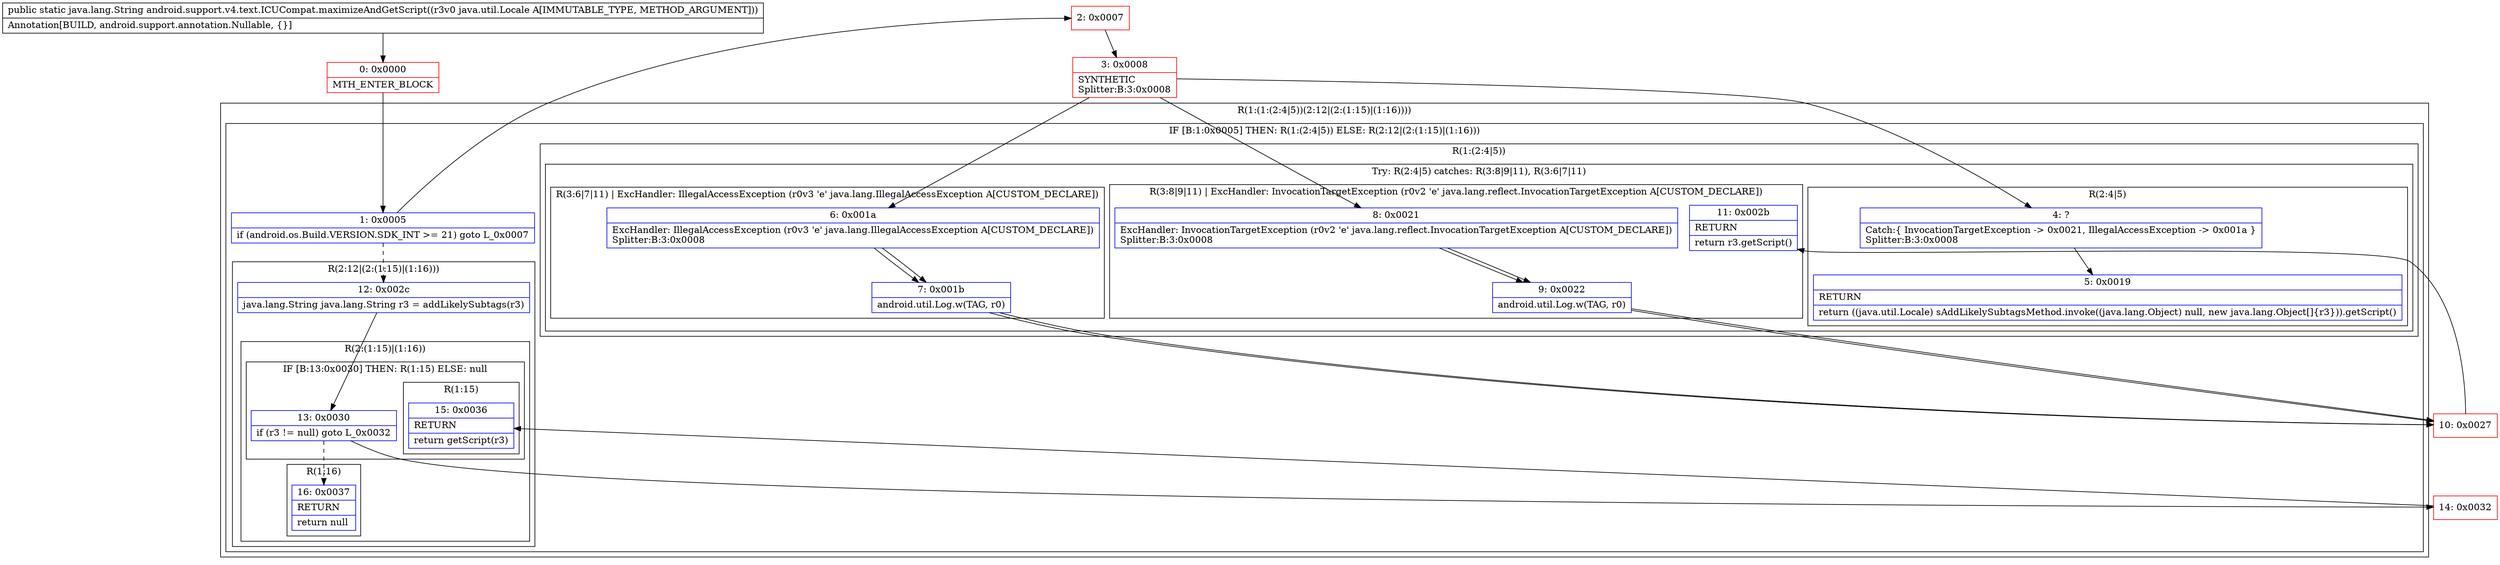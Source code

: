 digraph "CFG forandroid.support.v4.text.ICUCompat.maximizeAndGetScript(Ljava\/util\/Locale;)Ljava\/lang\/String;" {
subgraph cluster_Region_1747936680 {
label = "R(1:(1:(2:4|5))(2:12|(2:(1:15)|(1:16))))";
node [shape=record,color=blue];
subgraph cluster_IfRegion_722541665 {
label = "IF [B:1:0x0005] THEN: R(1:(2:4|5)) ELSE: R(2:12|(2:(1:15)|(1:16)))";
node [shape=record,color=blue];
Node_1 [shape=record,label="{1\:\ 0x0005|if (android.os.Build.VERSION.SDK_INT \>= 21) goto L_0x0007\l}"];
subgraph cluster_Region_1644404373 {
label = "R(1:(2:4|5))";
node [shape=record,color=blue];
subgraph cluster_TryCatchRegion_365912304 {
label = "Try: R(2:4|5) catches: R(3:8|9|11), R(3:6|7|11)";
node [shape=record,color=blue];
subgraph cluster_Region_106845636 {
label = "R(2:4|5)";
node [shape=record,color=blue];
Node_4 [shape=record,label="{4\:\ ?|Catch:\{ InvocationTargetException \-\> 0x0021, IllegalAccessException \-\> 0x001a \}\lSplitter:B:3:0x0008\l}"];
Node_5 [shape=record,label="{5\:\ 0x0019|RETURN\l|return ((java.util.Locale) sAddLikelySubtagsMethod.invoke((java.lang.Object) null, new java.lang.Object[]\{r3\})).getScript()\l}"];
}
subgraph cluster_Region_630174586 {
label = "R(3:8|9|11) | ExcHandler: InvocationTargetException (r0v2 'e' java.lang.reflect.InvocationTargetException A[CUSTOM_DECLARE])\l";
node [shape=record,color=blue];
Node_8 [shape=record,label="{8\:\ 0x0021|ExcHandler: InvocationTargetException (r0v2 'e' java.lang.reflect.InvocationTargetException A[CUSTOM_DECLARE])\lSplitter:B:3:0x0008\l}"];
Node_9 [shape=record,label="{9\:\ 0x0022|android.util.Log.w(TAG, r0)\l}"];
Node_11 [shape=record,label="{11\:\ 0x002b|RETURN\l|return r3.getScript()\l}"];
}
subgraph cluster_Region_1527150184 {
label = "R(3:6|7|11) | ExcHandler: IllegalAccessException (r0v3 'e' java.lang.IllegalAccessException A[CUSTOM_DECLARE])\l";
node [shape=record,color=blue];
Node_6 [shape=record,label="{6\:\ 0x001a|ExcHandler: IllegalAccessException (r0v3 'e' java.lang.IllegalAccessException A[CUSTOM_DECLARE])\lSplitter:B:3:0x0008\l}"];
Node_7 [shape=record,label="{7\:\ 0x001b|android.util.Log.w(TAG, r0)\l}"];
Node_11 [shape=record,label="{11\:\ 0x002b|RETURN\l|return r3.getScript()\l}"];
}
}
}
subgraph cluster_Region_1168990181 {
label = "R(2:12|(2:(1:15)|(1:16)))";
node [shape=record,color=blue];
Node_12 [shape=record,label="{12\:\ 0x002c|java.lang.String java.lang.String r3 = addLikelySubtags(r3)\l}"];
subgraph cluster_Region_891311384 {
label = "R(2:(1:15)|(1:16))";
node [shape=record,color=blue];
subgraph cluster_IfRegion_808327131 {
label = "IF [B:13:0x0030] THEN: R(1:15) ELSE: null";
node [shape=record,color=blue];
Node_13 [shape=record,label="{13\:\ 0x0030|if (r3 != null) goto L_0x0032\l}"];
subgraph cluster_Region_1373064479 {
label = "R(1:15)";
node [shape=record,color=blue];
Node_15 [shape=record,label="{15\:\ 0x0036|RETURN\l|return getScript(r3)\l}"];
}
}
subgraph cluster_Region_1092929037 {
label = "R(1:16)";
node [shape=record,color=blue];
Node_16 [shape=record,label="{16\:\ 0x0037|RETURN\l|return null\l}"];
}
}
}
}
}
subgraph cluster_Region_630174586 {
label = "R(3:8|9|11) | ExcHandler: InvocationTargetException (r0v2 'e' java.lang.reflect.InvocationTargetException A[CUSTOM_DECLARE])\l";
node [shape=record,color=blue];
Node_8 [shape=record,label="{8\:\ 0x0021|ExcHandler: InvocationTargetException (r0v2 'e' java.lang.reflect.InvocationTargetException A[CUSTOM_DECLARE])\lSplitter:B:3:0x0008\l}"];
Node_9 [shape=record,label="{9\:\ 0x0022|android.util.Log.w(TAG, r0)\l}"];
Node_11 [shape=record,label="{11\:\ 0x002b|RETURN\l|return r3.getScript()\l}"];
}
subgraph cluster_Region_1527150184 {
label = "R(3:6|7|11) | ExcHandler: IllegalAccessException (r0v3 'e' java.lang.IllegalAccessException A[CUSTOM_DECLARE])\l";
node [shape=record,color=blue];
Node_6 [shape=record,label="{6\:\ 0x001a|ExcHandler: IllegalAccessException (r0v3 'e' java.lang.IllegalAccessException A[CUSTOM_DECLARE])\lSplitter:B:3:0x0008\l}"];
Node_7 [shape=record,label="{7\:\ 0x001b|android.util.Log.w(TAG, r0)\l}"];
Node_11 [shape=record,label="{11\:\ 0x002b|RETURN\l|return r3.getScript()\l}"];
}
Node_0 [shape=record,color=red,label="{0\:\ 0x0000|MTH_ENTER_BLOCK\l}"];
Node_2 [shape=record,color=red,label="{2\:\ 0x0007}"];
Node_3 [shape=record,color=red,label="{3\:\ 0x0008|SYNTHETIC\lSplitter:B:3:0x0008\l}"];
Node_10 [shape=record,color=red,label="{10\:\ 0x0027}"];
Node_14 [shape=record,color=red,label="{14\:\ 0x0032}"];
MethodNode[shape=record,label="{public static java.lang.String android.support.v4.text.ICUCompat.maximizeAndGetScript((r3v0 java.util.Locale A[IMMUTABLE_TYPE, METHOD_ARGUMENT]))  | Annotation[BUILD, android.support.annotation.Nullable, \{\}]\l}"];
MethodNode -> Node_0;
Node_1 -> Node_2;
Node_1 -> Node_12[style=dashed];
Node_4 -> Node_5;
Node_8 -> Node_9;
Node_9 -> Node_10;
Node_6 -> Node_7;
Node_7 -> Node_10;
Node_12 -> Node_13;
Node_13 -> Node_14;
Node_13 -> Node_16[style=dashed];
Node_8 -> Node_9;
Node_9 -> Node_10;
Node_6 -> Node_7;
Node_7 -> Node_10;
Node_0 -> Node_1;
Node_2 -> Node_3;
Node_3 -> Node_4;
Node_3 -> Node_8;
Node_3 -> Node_6;
Node_10 -> Node_11;
Node_14 -> Node_15;
}

